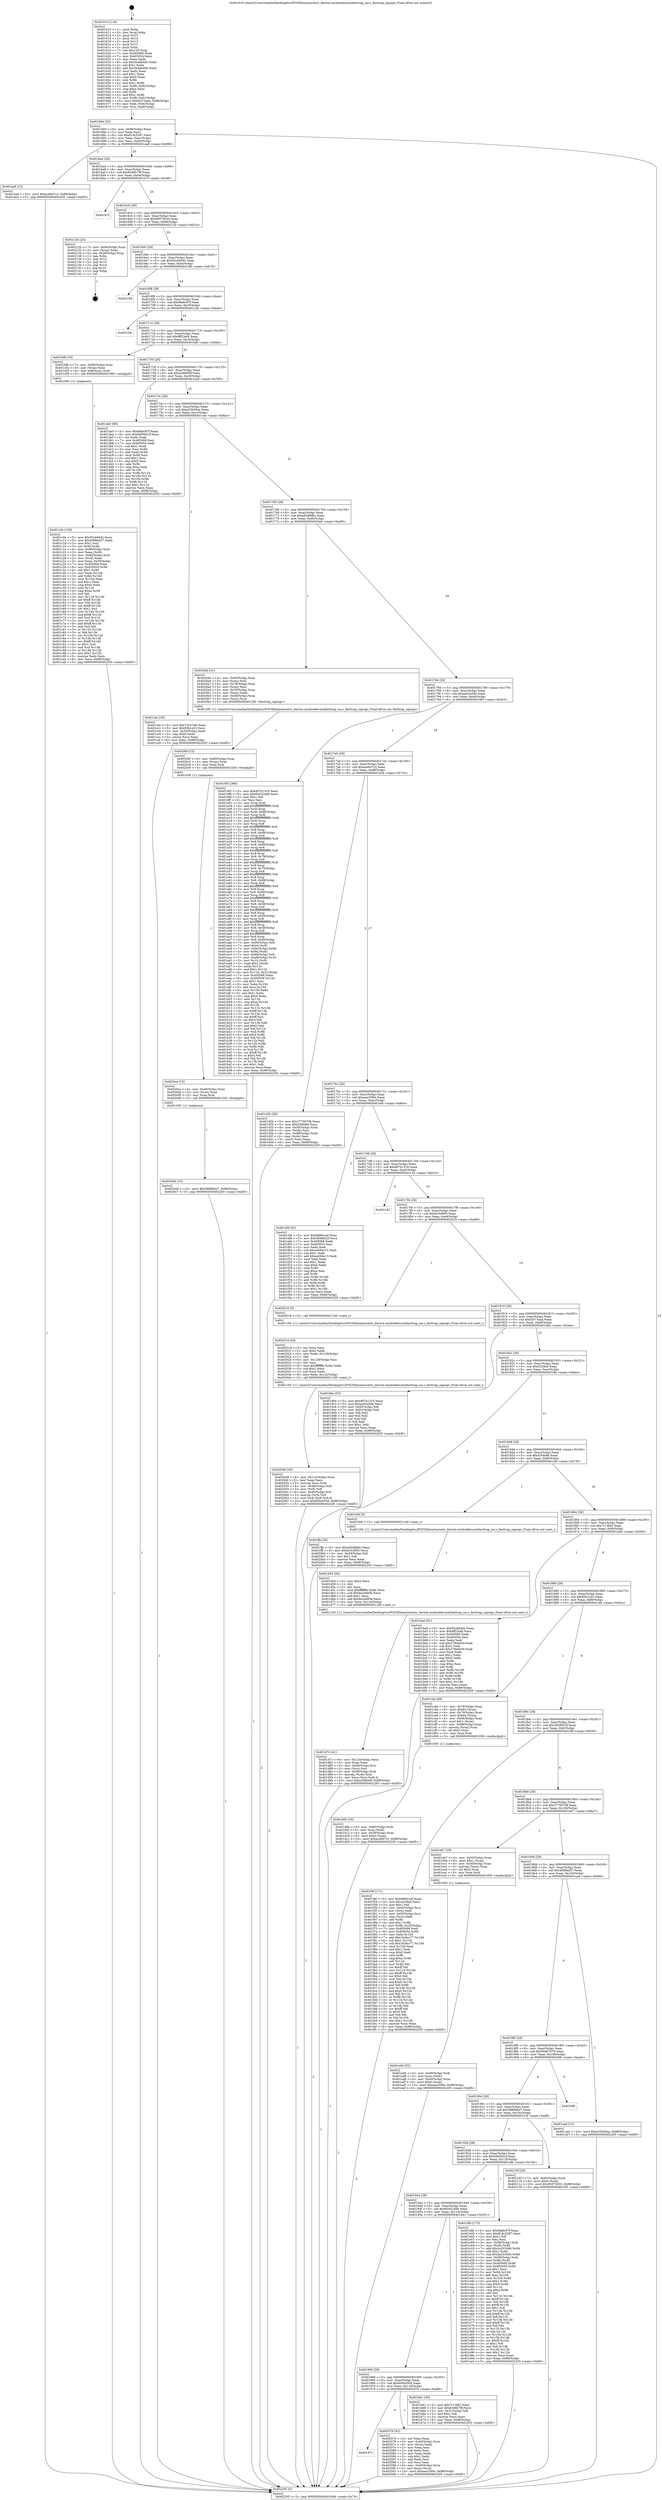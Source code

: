 digraph "0x401610" {
  label = "0x401610 (/mnt/c/Users/mathe/Desktop/tcc/POCII/binaries/extr_darwin-xnubsddevarmfasttrap_isa.c_fasttrap_sigsegv_Final-ollvm.out::main(0))"
  labelloc = "t"
  node[shape=record]

  Entry [label="",width=0.3,height=0.3,shape=circle,fillcolor=black,style=filled]
  "0x401684" [label="{
     0x401684 [32]\l
     | [instrs]\l
     &nbsp;&nbsp;0x401684 \<+6\>: mov -0x98(%rbp),%eax\l
     &nbsp;&nbsp;0x40168a \<+2\>: mov %eax,%ecx\l
     &nbsp;&nbsp;0x40168c \<+6\>: sub $0x819c5287,%ecx\l
     &nbsp;&nbsp;0x401692 \<+6\>: mov %eax,-0xac(%rbp)\l
     &nbsp;&nbsp;0x401698 \<+6\>: mov %ecx,-0xb0(%rbp)\l
     &nbsp;&nbsp;0x40169e \<+6\>: je 0000000000401ea8 \<main+0x898\>\l
  }"]
  "0x401ea8" [label="{
     0x401ea8 [15]\l
     | [instrs]\l
     &nbsp;&nbsp;0x401ea8 \<+10\>: movl $0xace8d7c2,-0x98(%rbp)\l
     &nbsp;&nbsp;0x401eb2 \<+5\>: jmp 0000000000402205 \<main+0xbf5\>\l
  }"]
  "0x4016a4" [label="{
     0x4016a4 [28]\l
     | [instrs]\l
     &nbsp;&nbsp;0x4016a4 \<+5\>: jmp 00000000004016a9 \<main+0x99\>\l
     &nbsp;&nbsp;0x4016a9 \<+6\>: mov -0xac(%rbp),%eax\l
     &nbsp;&nbsp;0x4016af \<+5\>: sub $0x83d6b79f,%eax\l
     &nbsp;&nbsp;0x4016b4 \<+6\>: mov %eax,-0xb4(%rbp)\l
     &nbsp;&nbsp;0x4016ba \<+6\>: je 0000000000401b7f \<main+0x56f\>\l
  }"]
  Exit [label="",width=0.3,height=0.3,shape=circle,fillcolor=black,style=filled,peripheries=2]
  "0x401b7f" [label="{
     0x401b7f\l
  }", style=dashed]
  "0x4016c0" [label="{
     0x4016c0 [28]\l
     | [instrs]\l
     &nbsp;&nbsp;0x4016c0 \<+5\>: jmp 00000000004016c5 \<main+0xb5\>\l
     &nbsp;&nbsp;0x4016c5 \<+6\>: mov -0xac(%rbp),%eax\l
     &nbsp;&nbsp;0x4016cb \<+5\>: sub $0x85973033,%eax\l
     &nbsp;&nbsp;0x4016d0 \<+6\>: mov %eax,-0xb8(%rbp)\l
     &nbsp;&nbsp;0x4016d6 \<+6\>: je 000000000040212b \<main+0xb1b\>\l
  }"]
  "0x4020dd" [label="{
     0x4020dd [15]\l
     | [instrs]\l
     &nbsp;&nbsp;0x4020dd \<+10\>: movl $0x58889ba7,-0x98(%rbp)\l
     &nbsp;&nbsp;0x4020e7 \<+5\>: jmp 0000000000402205 \<main+0xbf5\>\l
  }"]
  "0x40212b" [label="{
     0x40212b [24]\l
     | [instrs]\l
     &nbsp;&nbsp;0x40212b \<+7\>: mov -0x90(%rbp),%rax\l
     &nbsp;&nbsp;0x402132 \<+2\>: mov (%rax),%eax\l
     &nbsp;&nbsp;0x402134 \<+4\>: lea -0x28(%rbp),%rsp\l
     &nbsp;&nbsp;0x402138 \<+1\>: pop %rbx\l
     &nbsp;&nbsp;0x402139 \<+2\>: pop %r12\l
     &nbsp;&nbsp;0x40213b \<+2\>: pop %r13\l
     &nbsp;&nbsp;0x40213d \<+2\>: pop %r14\l
     &nbsp;&nbsp;0x40213f \<+2\>: pop %r15\l
     &nbsp;&nbsp;0x402141 \<+1\>: pop %rbp\l
     &nbsp;&nbsp;0x402142 \<+1\>: ret\l
  }"]
  "0x4016dc" [label="{
     0x4016dc [28]\l
     | [instrs]\l
     &nbsp;&nbsp;0x4016dc \<+5\>: jmp 00000000004016e1 \<main+0xd1\>\l
     &nbsp;&nbsp;0x4016e1 \<+6\>: mov -0xac(%rbp),%eax\l
     &nbsp;&nbsp;0x4016e7 \<+5\>: sub $0x93cb94d2,%eax\l
     &nbsp;&nbsp;0x4016ec \<+6\>: mov %eax,-0xbc(%rbp)\l
     &nbsp;&nbsp;0x4016f2 \<+6\>: je 0000000000402188 \<main+0xb78\>\l
  }"]
  "0x4020ce" [label="{
     0x4020ce [15]\l
     | [instrs]\l
     &nbsp;&nbsp;0x4020ce \<+4\>: mov -0x48(%rbp),%rax\l
     &nbsp;&nbsp;0x4020d2 \<+3\>: mov (%rax),%rax\l
     &nbsp;&nbsp;0x4020d5 \<+3\>: mov %rax,%rdi\l
     &nbsp;&nbsp;0x4020d8 \<+5\>: call 0000000000401030 \<free@plt\>\l
     | [calls]\l
     &nbsp;&nbsp;0x401030 \{1\} (unknown)\l
  }"]
  "0x402188" [label="{
     0x402188\l
  }", style=dashed]
  "0x4016f8" [label="{
     0x4016f8 [28]\l
     | [instrs]\l
     &nbsp;&nbsp;0x4016f8 \<+5\>: jmp 00000000004016fd \<main+0xed\>\l
     &nbsp;&nbsp;0x4016fd \<+6\>: mov -0xac(%rbp),%eax\l
     &nbsp;&nbsp;0x401703 \<+5\>: sub $0x9fa6c97f,%eax\l
     &nbsp;&nbsp;0x401708 \<+6\>: mov %eax,-0xc0(%rbp)\l
     &nbsp;&nbsp;0x40170e \<+6\>: je 00000000004021bb \<main+0xbab\>\l
  }"]
  "0x4020bf" [label="{
     0x4020bf [15]\l
     | [instrs]\l
     &nbsp;&nbsp;0x4020bf \<+4\>: mov -0x60(%rbp),%rax\l
     &nbsp;&nbsp;0x4020c3 \<+3\>: mov (%rax),%rax\l
     &nbsp;&nbsp;0x4020c6 \<+3\>: mov %rax,%rdi\l
     &nbsp;&nbsp;0x4020c9 \<+5\>: call 0000000000401030 \<free@plt\>\l
     | [calls]\l
     &nbsp;&nbsp;0x401030 \{1\} (unknown)\l
  }"]
  "0x4021bb" [label="{
     0x4021bb\l
  }", style=dashed]
  "0x401714" [label="{
     0x401714 [28]\l
     | [instrs]\l
     &nbsp;&nbsp;0x401714 \<+5\>: jmp 0000000000401719 \<main+0x109\>\l
     &nbsp;&nbsp;0x401719 \<+6\>: mov -0xac(%rbp),%eax\l
     &nbsp;&nbsp;0x40171f \<+5\>: sub $0x9ff23af4,%eax\l
     &nbsp;&nbsp;0x401724 \<+6\>: mov %eax,-0xc4(%rbp)\l
     &nbsp;&nbsp;0x40172a \<+6\>: je 0000000000401bfb \<main+0x5eb\>\l
  }"]
  "0x40197c" [label="{
     0x40197c\l
  }", style=dashed]
  "0x401bfb" [label="{
     0x401bfb [19]\l
     | [instrs]\l
     &nbsp;&nbsp;0x401bfb \<+7\>: mov -0x88(%rbp),%rax\l
     &nbsp;&nbsp;0x401c02 \<+3\>: mov (%rax),%rax\l
     &nbsp;&nbsp;0x401c05 \<+4\>: mov 0x8(%rax),%rdi\l
     &nbsp;&nbsp;0x401c09 \<+5\>: call 0000000000401060 \<atoi@plt\>\l
     | [calls]\l
     &nbsp;&nbsp;0x401060 \{1\} (unknown)\l
  }"]
  "0x401730" [label="{
     0x401730 [28]\l
     | [instrs]\l
     &nbsp;&nbsp;0x401730 \<+5\>: jmp 0000000000401735 \<main+0x125\>\l
     &nbsp;&nbsp;0x401735 \<+6\>: mov -0xac(%rbp),%eax\l
     &nbsp;&nbsp;0x40173b \<+5\>: sub $0xa34fd40f,%eax\l
     &nbsp;&nbsp;0x401740 \<+6\>: mov %eax,-0xc8(%rbp)\l
     &nbsp;&nbsp;0x401746 \<+6\>: je 0000000000401da5 \<main+0x795\>\l
  }"]
  "0x402076" [label="{
     0x402076 [42]\l
     | [instrs]\l
     &nbsp;&nbsp;0x402076 \<+2\>: xor %eax,%eax\l
     &nbsp;&nbsp;0x402078 \<+4\>: mov -0x40(%rbp),%rcx\l
     &nbsp;&nbsp;0x40207c \<+2\>: mov (%rcx),%edx\l
     &nbsp;&nbsp;0x40207e \<+2\>: mov %eax,%esi\l
     &nbsp;&nbsp;0x402080 \<+2\>: sub %edx,%esi\l
     &nbsp;&nbsp;0x402082 \<+2\>: mov %eax,%edx\l
     &nbsp;&nbsp;0x402084 \<+3\>: sub $0x1,%edx\l
     &nbsp;&nbsp;0x402087 \<+2\>: add %edx,%esi\l
     &nbsp;&nbsp;0x402089 \<+2\>: sub %esi,%eax\l
     &nbsp;&nbsp;0x40208b \<+4\>: mov -0x40(%rbp),%rcx\l
     &nbsp;&nbsp;0x40208f \<+2\>: mov %eax,(%rcx)\l
     &nbsp;&nbsp;0x402091 \<+10\>: movl $0xaea35f0e,-0x98(%rbp)\l
     &nbsp;&nbsp;0x40209b \<+5\>: jmp 0000000000402205 \<main+0xbf5\>\l
  }"]
  "0x401da5" [label="{
     0x401da5 [86]\l
     | [instrs]\l
     &nbsp;&nbsp;0x401da5 \<+5\>: mov $0x9fa6c97f,%eax\l
     &nbsp;&nbsp;0x401daa \<+5\>: mov $0x5d9562cf,%ecx\l
     &nbsp;&nbsp;0x401daf \<+2\>: xor %edx,%edx\l
     &nbsp;&nbsp;0x401db1 \<+7\>: mov 0x405068,%esi\l
     &nbsp;&nbsp;0x401db8 \<+7\>: mov 0x405054,%edi\l
     &nbsp;&nbsp;0x401dbf \<+3\>: sub $0x1,%edx\l
     &nbsp;&nbsp;0x401dc2 \<+3\>: mov %esi,%r8d\l
     &nbsp;&nbsp;0x401dc5 \<+3\>: add %edx,%r8d\l
     &nbsp;&nbsp;0x401dc8 \<+4\>: imul %r8d,%esi\l
     &nbsp;&nbsp;0x401dcc \<+3\>: and $0x1,%esi\l
     &nbsp;&nbsp;0x401dcf \<+3\>: cmp $0x0,%esi\l
     &nbsp;&nbsp;0x401dd2 \<+4\>: sete %r9b\l
     &nbsp;&nbsp;0x401dd6 \<+3\>: cmp $0xa,%edi\l
     &nbsp;&nbsp;0x401dd9 \<+4\>: setl %r10b\l
     &nbsp;&nbsp;0x401ddd \<+3\>: mov %r9b,%r11b\l
     &nbsp;&nbsp;0x401de0 \<+3\>: and %r10b,%r11b\l
     &nbsp;&nbsp;0x401de3 \<+3\>: xor %r10b,%r9b\l
     &nbsp;&nbsp;0x401de6 \<+3\>: or %r9b,%r11b\l
     &nbsp;&nbsp;0x401de9 \<+4\>: test $0x1,%r11b\l
     &nbsp;&nbsp;0x401ded \<+3\>: cmovne %ecx,%eax\l
     &nbsp;&nbsp;0x401df0 \<+6\>: mov %eax,-0x98(%rbp)\l
     &nbsp;&nbsp;0x401df6 \<+5\>: jmp 0000000000402205 \<main+0xbf5\>\l
  }"]
  "0x40174c" [label="{
     0x40174c [28]\l
     | [instrs]\l
     &nbsp;&nbsp;0x40174c \<+5\>: jmp 0000000000401751 \<main+0x141\>\l
     &nbsp;&nbsp;0x401751 \<+6\>: mov -0xac(%rbp),%eax\l
     &nbsp;&nbsp;0x401757 \<+5\>: sub $0xa53040aa,%eax\l
     &nbsp;&nbsp;0x40175c \<+6\>: mov %eax,-0xcc(%rbp)\l
     &nbsp;&nbsp;0x401762 \<+6\>: je 0000000000401cbc \<main+0x6ac\>\l
  }"]
  "0x402049" [label="{
     0x402049 [45]\l
     | [instrs]\l
     &nbsp;&nbsp;0x402049 \<+6\>: mov -0x12c(%rbp),%ecx\l
     &nbsp;&nbsp;0x40204f \<+3\>: imul %eax,%ecx\l
     &nbsp;&nbsp;0x402052 \<+3\>: movslq %ecx,%rdi\l
     &nbsp;&nbsp;0x402055 \<+4\>: mov -0x48(%rbp),%r8\l
     &nbsp;&nbsp;0x402059 \<+3\>: mov (%r8),%r8\l
     &nbsp;&nbsp;0x40205c \<+4\>: mov -0x40(%rbp),%r9\l
     &nbsp;&nbsp;0x402060 \<+3\>: movslq (%r9),%r9\l
     &nbsp;&nbsp;0x402063 \<+4\>: mov %rdi,(%r8,%r9,8)\l
     &nbsp;&nbsp;0x402067 \<+10\>: movl $0x609cb50d,-0x98(%rbp)\l
     &nbsp;&nbsp;0x402071 \<+5\>: jmp 0000000000402205 \<main+0xbf5\>\l
  }"]
  "0x401cbc" [label="{
     0x401cbc [30]\l
     | [instrs]\l
     &nbsp;&nbsp;0x401cbc \<+5\>: mov $0x73c47afc,%eax\l
     &nbsp;&nbsp;0x401cc1 \<+5\>: mov $0x95b1e23,%ecx\l
     &nbsp;&nbsp;0x401cc6 \<+3\>: mov -0x30(%rbp),%edx\l
     &nbsp;&nbsp;0x401cc9 \<+3\>: cmp $0x0,%edx\l
     &nbsp;&nbsp;0x401ccc \<+3\>: cmove %ecx,%eax\l
     &nbsp;&nbsp;0x401ccf \<+6\>: mov %eax,-0x98(%rbp)\l
     &nbsp;&nbsp;0x401cd5 \<+5\>: jmp 0000000000402205 \<main+0xbf5\>\l
  }"]
  "0x401768" [label="{
     0x401768 [28]\l
     | [instrs]\l
     &nbsp;&nbsp;0x401768 \<+5\>: jmp 000000000040176d \<main+0x15d\>\l
     &nbsp;&nbsp;0x40176d \<+6\>: mov -0xac(%rbp),%eax\l
     &nbsp;&nbsp;0x401773 \<+5\>: sub $0xa92d8dbc,%eax\l
     &nbsp;&nbsp;0x401778 \<+6\>: mov %eax,-0xd0(%rbp)\l
     &nbsp;&nbsp;0x40177e \<+6\>: je 00000000004020a0 \<main+0xa90\>\l
  }"]
  "0x40201d" [label="{
     0x40201d [44]\l
     | [instrs]\l
     &nbsp;&nbsp;0x40201d \<+2\>: xor %ecx,%ecx\l
     &nbsp;&nbsp;0x40201f \<+5\>: mov $0x2,%edx\l
     &nbsp;&nbsp;0x402024 \<+6\>: mov %edx,-0x128(%rbp)\l
     &nbsp;&nbsp;0x40202a \<+1\>: cltd\l
     &nbsp;&nbsp;0x40202b \<+6\>: mov -0x128(%rbp),%esi\l
     &nbsp;&nbsp;0x402031 \<+2\>: idiv %esi\l
     &nbsp;&nbsp;0x402033 \<+6\>: imul $0xfffffffe,%edx,%edx\l
     &nbsp;&nbsp;0x402039 \<+3\>: sub $0x1,%ecx\l
     &nbsp;&nbsp;0x40203c \<+2\>: sub %ecx,%edx\l
     &nbsp;&nbsp;0x40203e \<+6\>: mov %edx,-0x12c(%rbp)\l
     &nbsp;&nbsp;0x402044 \<+5\>: call 0000000000401160 \<next_i\>\l
     | [calls]\l
     &nbsp;&nbsp;0x401160 \{1\} (/mnt/c/Users/mathe/Desktop/tcc/POCII/binaries/extr_darwin-xnubsddevarmfasttrap_isa.c_fasttrap_sigsegv_Final-ollvm.out::next_i)\l
  }"]
  "0x4020a0" [label="{
     0x4020a0 [31]\l
     | [instrs]\l
     &nbsp;&nbsp;0x4020a0 \<+4\>: mov -0x60(%rbp),%rax\l
     &nbsp;&nbsp;0x4020a4 \<+3\>: mov (%rax),%rdi\l
     &nbsp;&nbsp;0x4020a7 \<+4\>: mov -0x78(%rbp),%rax\l
     &nbsp;&nbsp;0x4020ab \<+2\>: mov (%rax),%esi\l
     &nbsp;&nbsp;0x4020ad \<+4\>: mov -0x70(%rbp),%rax\l
     &nbsp;&nbsp;0x4020b1 \<+2\>: mov (%rax),%edx\l
     &nbsp;&nbsp;0x4020b3 \<+4\>: mov -0x48(%rbp),%rax\l
     &nbsp;&nbsp;0x4020b7 \<+3\>: mov (%rax),%rcx\l
     &nbsp;&nbsp;0x4020ba \<+5\>: call 00000000004015f0 \<fasttrap_sigsegv\>\l
     | [calls]\l
     &nbsp;&nbsp;0x4015f0 \{1\} (/mnt/c/Users/mathe/Desktop/tcc/POCII/binaries/extr_darwin-xnubsddevarmfasttrap_isa.c_fasttrap_sigsegv_Final-ollvm.out::fasttrap_sigsegv)\l
  }"]
  "0x401784" [label="{
     0x401784 [28]\l
     | [instrs]\l
     &nbsp;&nbsp;0x401784 \<+5\>: jmp 0000000000401789 \<main+0x179\>\l
     &nbsp;&nbsp;0x401789 \<+6\>: mov -0xac(%rbp),%eax\l
     &nbsp;&nbsp;0x40178f \<+5\>: sub $0xaa02a5de,%eax\l
     &nbsp;&nbsp;0x401794 \<+6\>: mov %eax,-0xd4(%rbp)\l
     &nbsp;&nbsp;0x40179a \<+6\>: je 00000000004019f3 \<main+0x3e3\>\l
  }"]
  "0x401ed4" [label="{
     0x401ed4 [32]\l
     | [instrs]\l
     &nbsp;&nbsp;0x401ed4 \<+4\>: mov -0x48(%rbp),%rdi\l
     &nbsp;&nbsp;0x401ed8 \<+3\>: mov %rax,(%rdi)\l
     &nbsp;&nbsp;0x401edb \<+4\>: mov -0x40(%rbp),%rax\l
     &nbsp;&nbsp;0x401edf \<+6\>: movl $0x0,(%rax)\l
     &nbsp;&nbsp;0x401ee5 \<+10\>: movl $0xaea35f0e,-0x98(%rbp)\l
     &nbsp;&nbsp;0x401eef \<+5\>: jmp 0000000000402205 \<main+0xbf5\>\l
  }"]
  "0x4019f3" [label="{
     0x4019f3 [366]\l
     | [instrs]\l
     &nbsp;&nbsp;0x4019f3 \<+5\>: mov $0xd97b1316,%eax\l
     &nbsp;&nbsp;0x4019f8 \<+5\>: mov $0x60432dd8,%ecx\l
     &nbsp;&nbsp;0x4019fd \<+2\>: mov $0x1,%dl\l
     &nbsp;&nbsp;0x4019ff \<+2\>: xor %esi,%esi\l
     &nbsp;&nbsp;0x401a01 \<+3\>: mov %rsp,%rdi\l
     &nbsp;&nbsp;0x401a04 \<+4\>: add $0xfffffffffffffff0,%rdi\l
     &nbsp;&nbsp;0x401a08 \<+3\>: mov %rdi,%rsp\l
     &nbsp;&nbsp;0x401a0b \<+7\>: mov %rdi,-0x90(%rbp)\l
     &nbsp;&nbsp;0x401a12 \<+3\>: mov %rsp,%rdi\l
     &nbsp;&nbsp;0x401a15 \<+4\>: add $0xfffffffffffffff0,%rdi\l
     &nbsp;&nbsp;0x401a19 \<+3\>: mov %rdi,%rsp\l
     &nbsp;&nbsp;0x401a1c \<+3\>: mov %rsp,%r8\l
     &nbsp;&nbsp;0x401a1f \<+4\>: add $0xfffffffffffffff0,%r8\l
     &nbsp;&nbsp;0x401a23 \<+3\>: mov %r8,%rsp\l
     &nbsp;&nbsp;0x401a26 \<+7\>: mov %r8,-0x88(%rbp)\l
     &nbsp;&nbsp;0x401a2d \<+3\>: mov %rsp,%r8\l
     &nbsp;&nbsp;0x401a30 \<+4\>: add $0xfffffffffffffff0,%r8\l
     &nbsp;&nbsp;0x401a34 \<+3\>: mov %r8,%rsp\l
     &nbsp;&nbsp;0x401a37 \<+4\>: mov %r8,-0x80(%rbp)\l
     &nbsp;&nbsp;0x401a3b \<+3\>: mov %rsp,%r8\l
     &nbsp;&nbsp;0x401a3e \<+4\>: add $0xfffffffffffffff0,%r8\l
     &nbsp;&nbsp;0x401a42 \<+3\>: mov %r8,%rsp\l
     &nbsp;&nbsp;0x401a45 \<+4\>: mov %r8,-0x78(%rbp)\l
     &nbsp;&nbsp;0x401a49 \<+3\>: mov %rsp,%r8\l
     &nbsp;&nbsp;0x401a4c \<+4\>: add $0xfffffffffffffff0,%r8\l
     &nbsp;&nbsp;0x401a50 \<+3\>: mov %r8,%rsp\l
     &nbsp;&nbsp;0x401a53 \<+4\>: mov %r8,-0x70(%rbp)\l
     &nbsp;&nbsp;0x401a57 \<+3\>: mov %rsp,%r8\l
     &nbsp;&nbsp;0x401a5a \<+4\>: add $0xfffffffffffffff0,%r8\l
     &nbsp;&nbsp;0x401a5e \<+3\>: mov %r8,%rsp\l
     &nbsp;&nbsp;0x401a61 \<+4\>: mov %r8,-0x68(%rbp)\l
     &nbsp;&nbsp;0x401a65 \<+3\>: mov %rsp,%r8\l
     &nbsp;&nbsp;0x401a68 \<+4\>: add $0xfffffffffffffff0,%r8\l
     &nbsp;&nbsp;0x401a6c \<+3\>: mov %r8,%rsp\l
     &nbsp;&nbsp;0x401a6f \<+4\>: mov %r8,-0x60(%rbp)\l
     &nbsp;&nbsp;0x401a73 \<+3\>: mov %rsp,%r8\l
     &nbsp;&nbsp;0x401a76 \<+4\>: add $0xfffffffffffffff0,%r8\l
     &nbsp;&nbsp;0x401a7a \<+3\>: mov %r8,%rsp\l
     &nbsp;&nbsp;0x401a7d \<+4\>: mov %r8,-0x58(%rbp)\l
     &nbsp;&nbsp;0x401a81 \<+3\>: mov %rsp,%r8\l
     &nbsp;&nbsp;0x401a84 \<+4\>: add $0xfffffffffffffff0,%r8\l
     &nbsp;&nbsp;0x401a88 \<+3\>: mov %r8,%rsp\l
     &nbsp;&nbsp;0x401a8b \<+4\>: mov %r8,-0x50(%rbp)\l
     &nbsp;&nbsp;0x401a8f \<+3\>: mov %rsp,%r8\l
     &nbsp;&nbsp;0x401a92 \<+4\>: add $0xfffffffffffffff0,%r8\l
     &nbsp;&nbsp;0x401a96 \<+3\>: mov %r8,%rsp\l
     &nbsp;&nbsp;0x401a99 \<+4\>: mov %r8,-0x48(%rbp)\l
     &nbsp;&nbsp;0x401a9d \<+3\>: mov %rsp,%r8\l
     &nbsp;&nbsp;0x401aa0 \<+4\>: add $0xfffffffffffffff0,%r8\l
     &nbsp;&nbsp;0x401aa4 \<+3\>: mov %r8,%rsp\l
     &nbsp;&nbsp;0x401aa7 \<+4\>: mov %r8,-0x40(%rbp)\l
     &nbsp;&nbsp;0x401aab \<+7\>: mov -0x90(%rbp),%r8\l
     &nbsp;&nbsp;0x401ab2 \<+7\>: movl $0x0,(%r8)\l
     &nbsp;&nbsp;0x401ab9 \<+7\>: mov -0x9c(%rbp),%r9d\l
     &nbsp;&nbsp;0x401ac0 \<+3\>: mov %r9d,(%rdi)\l
     &nbsp;&nbsp;0x401ac3 \<+7\>: mov -0x88(%rbp),%r8\l
     &nbsp;&nbsp;0x401aca \<+7\>: mov -0xa8(%rbp),%r10\l
     &nbsp;&nbsp;0x401ad1 \<+3\>: mov %r10,(%r8)\l
     &nbsp;&nbsp;0x401ad4 \<+3\>: cmpl $0x2,(%rdi)\l
     &nbsp;&nbsp;0x401ad7 \<+4\>: setne %r11b\l
     &nbsp;&nbsp;0x401adb \<+4\>: and $0x1,%r11b\l
     &nbsp;&nbsp;0x401adf \<+4\>: mov %r11b,-0x31(%rbp)\l
     &nbsp;&nbsp;0x401ae3 \<+7\>: mov 0x405068,%ebx\l
     &nbsp;&nbsp;0x401aea \<+8\>: mov 0x405054,%r14d\l
     &nbsp;&nbsp;0x401af2 \<+3\>: sub $0x1,%esi\l
     &nbsp;&nbsp;0x401af5 \<+3\>: mov %ebx,%r15d\l
     &nbsp;&nbsp;0x401af8 \<+3\>: add %esi,%r15d\l
     &nbsp;&nbsp;0x401afb \<+4\>: imul %r15d,%ebx\l
     &nbsp;&nbsp;0x401aff \<+3\>: and $0x1,%ebx\l
     &nbsp;&nbsp;0x401b02 \<+3\>: cmp $0x0,%ebx\l
     &nbsp;&nbsp;0x401b05 \<+4\>: sete %r11b\l
     &nbsp;&nbsp;0x401b09 \<+4\>: cmp $0xa,%r14d\l
     &nbsp;&nbsp;0x401b0d \<+4\>: setl %r12b\l
     &nbsp;&nbsp;0x401b11 \<+3\>: mov %r11b,%r13b\l
     &nbsp;&nbsp;0x401b14 \<+4\>: xor $0xff,%r13b\l
     &nbsp;&nbsp;0x401b18 \<+3\>: mov %r12b,%sil\l
     &nbsp;&nbsp;0x401b1b \<+4\>: xor $0xff,%sil\l
     &nbsp;&nbsp;0x401b1f \<+3\>: xor $0x0,%dl\l
     &nbsp;&nbsp;0x401b22 \<+3\>: mov %r13b,%dil\l
     &nbsp;&nbsp;0x401b25 \<+4\>: and $0x0,%dil\l
     &nbsp;&nbsp;0x401b29 \<+3\>: and %dl,%r11b\l
     &nbsp;&nbsp;0x401b2c \<+3\>: mov %sil,%r8b\l
     &nbsp;&nbsp;0x401b2f \<+4\>: and $0x0,%r8b\l
     &nbsp;&nbsp;0x401b33 \<+3\>: and %dl,%r12b\l
     &nbsp;&nbsp;0x401b36 \<+3\>: or %r11b,%dil\l
     &nbsp;&nbsp;0x401b39 \<+3\>: or %r12b,%r8b\l
     &nbsp;&nbsp;0x401b3c \<+3\>: xor %r8b,%dil\l
     &nbsp;&nbsp;0x401b3f \<+3\>: or %sil,%r13b\l
     &nbsp;&nbsp;0x401b42 \<+4\>: xor $0xff,%r13b\l
     &nbsp;&nbsp;0x401b46 \<+3\>: or $0x0,%dl\l
     &nbsp;&nbsp;0x401b49 \<+3\>: and %dl,%r13b\l
     &nbsp;&nbsp;0x401b4c \<+3\>: or %r13b,%dil\l
     &nbsp;&nbsp;0x401b4f \<+4\>: test $0x1,%dil\l
     &nbsp;&nbsp;0x401b53 \<+3\>: cmovne %ecx,%eax\l
     &nbsp;&nbsp;0x401b56 \<+6\>: mov %eax,-0x98(%rbp)\l
     &nbsp;&nbsp;0x401b5c \<+5\>: jmp 0000000000402205 \<main+0xbf5\>\l
  }"]
  "0x4017a0" [label="{
     0x4017a0 [28]\l
     | [instrs]\l
     &nbsp;&nbsp;0x4017a0 \<+5\>: jmp 00000000004017a5 \<main+0x195\>\l
     &nbsp;&nbsp;0x4017a5 \<+6\>: mov -0xac(%rbp),%eax\l
     &nbsp;&nbsp;0x4017ab \<+5\>: sub $0xace8d7c2,%eax\l
     &nbsp;&nbsp;0x4017b0 \<+6\>: mov %eax,-0xd8(%rbp)\l
     &nbsp;&nbsp;0x4017b6 \<+6\>: je 0000000000401d2b \<main+0x71b\>\l
  }"]
  "0x401d7c" [label="{
     0x401d7c [41]\l
     | [instrs]\l
     &nbsp;&nbsp;0x401d7c \<+6\>: mov -0x124(%rbp),%ecx\l
     &nbsp;&nbsp;0x401d82 \<+3\>: imul %eax,%ecx\l
     &nbsp;&nbsp;0x401d85 \<+4\>: mov -0x60(%rbp),%rsi\l
     &nbsp;&nbsp;0x401d89 \<+3\>: mov (%rsi),%rsi\l
     &nbsp;&nbsp;0x401d8c \<+4\>: mov -0x58(%rbp),%rdi\l
     &nbsp;&nbsp;0x401d90 \<+3\>: movslq (%rdi),%rdi\l
     &nbsp;&nbsp;0x401d93 \<+3\>: mov %ecx,(%rsi,%rdi,4)\l
     &nbsp;&nbsp;0x401d96 \<+10\>: movl $0xa34fd40f,-0x98(%rbp)\l
     &nbsp;&nbsp;0x401da0 \<+5\>: jmp 0000000000402205 \<main+0xbf5\>\l
  }"]
  "0x401d2b" [label="{
     0x401d2b [36]\l
     | [instrs]\l
     &nbsp;&nbsp;0x401d2b \<+5\>: mov $0x37756798,%eax\l
     &nbsp;&nbsp;0x401d30 \<+5\>: mov $0x43f4b86,%ecx\l
     &nbsp;&nbsp;0x401d35 \<+4\>: mov -0x58(%rbp),%rdx\l
     &nbsp;&nbsp;0x401d39 \<+2\>: mov (%rdx),%esi\l
     &nbsp;&nbsp;0x401d3b \<+4\>: mov -0x68(%rbp),%rdx\l
     &nbsp;&nbsp;0x401d3f \<+2\>: cmp (%rdx),%esi\l
     &nbsp;&nbsp;0x401d41 \<+3\>: cmovl %ecx,%eax\l
     &nbsp;&nbsp;0x401d44 \<+6\>: mov %eax,-0x98(%rbp)\l
     &nbsp;&nbsp;0x401d4a \<+5\>: jmp 0000000000402205 \<main+0xbf5\>\l
  }"]
  "0x4017bc" [label="{
     0x4017bc [28]\l
     | [instrs]\l
     &nbsp;&nbsp;0x4017bc \<+5\>: jmp 00000000004017c1 \<main+0x1b1\>\l
     &nbsp;&nbsp;0x4017c1 \<+6\>: mov -0xac(%rbp),%eax\l
     &nbsp;&nbsp;0x4017c7 \<+5\>: sub $0xaea35f0e,%eax\l
     &nbsp;&nbsp;0x4017cc \<+6\>: mov %eax,-0xdc(%rbp)\l
     &nbsp;&nbsp;0x4017d2 \<+6\>: je 0000000000401ef4 \<main+0x8e4\>\l
  }"]
  "0x401d54" [label="{
     0x401d54 [40]\l
     | [instrs]\l
     &nbsp;&nbsp;0x401d54 \<+5\>: mov $0x2,%ecx\l
     &nbsp;&nbsp;0x401d59 \<+1\>: cltd\l
     &nbsp;&nbsp;0x401d5a \<+2\>: idiv %ecx\l
     &nbsp;&nbsp;0x401d5c \<+6\>: imul $0xfffffffe,%edx,%ecx\l
     &nbsp;&nbsp;0x401d62 \<+6\>: sub $0x9e2e685b,%ecx\l
     &nbsp;&nbsp;0x401d68 \<+3\>: add $0x1,%ecx\l
     &nbsp;&nbsp;0x401d6b \<+6\>: add $0x9e2e685b,%ecx\l
     &nbsp;&nbsp;0x401d71 \<+6\>: mov %ecx,-0x124(%rbp)\l
     &nbsp;&nbsp;0x401d77 \<+5\>: call 0000000000401160 \<next_i\>\l
     | [calls]\l
     &nbsp;&nbsp;0x401160 \{1\} (/mnt/c/Users/mathe/Desktop/tcc/POCII/binaries/extr_darwin-xnubsddevarmfasttrap_isa.c_fasttrap_sigsegv_Final-ollvm.out::next_i)\l
  }"]
  "0x401ef4" [label="{
     0x401ef4 [91]\l
     | [instrs]\l
     &nbsp;&nbsp;0x401ef4 \<+5\>: mov $0x6880ccef,%eax\l
     &nbsp;&nbsp;0x401ef9 \<+5\>: mov $0x3658922f,%ecx\l
     &nbsp;&nbsp;0x401efe \<+7\>: mov 0x405068,%edx\l
     &nbsp;&nbsp;0x401f05 \<+7\>: mov 0x405054,%esi\l
     &nbsp;&nbsp;0x401f0c \<+2\>: mov %edx,%edi\l
     &nbsp;&nbsp;0x401f0e \<+6\>: sub $0xee064c15,%edi\l
     &nbsp;&nbsp;0x401f14 \<+3\>: sub $0x1,%edi\l
     &nbsp;&nbsp;0x401f17 \<+6\>: add $0xee064c15,%edi\l
     &nbsp;&nbsp;0x401f1d \<+3\>: imul %edi,%edx\l
     &nbsp;&nbsp;0x401f20 \<+3\>: and $0x1,%edx\l
     &nbsp;&nbsp;0x401f23 \<+3\>: cmp $0x0,%edx\l
     &nbsp;&nbsp;0x401f26 \<+4\>: sete %r8b\l
     &nbsp;&nbsp;0x401f2a \<+3\>: cmp $0xa,%esi\l
     &nbsp;&nbsp;0x401f2d \<+4\>: setl %r9b\l
     &nbsp;&nbsp;0x401f31 \<+3\>: mov %r8b,%r10b\l
     &nbsp;&nbsp;0x401f34 \<+3\>: and %r9b,%r10b\l
     &nbsp;&nbsp;0x401f37 \<+3\>: xor %r9b,%r8b\l
     &nbsp;&nbsp;0x401f3a \<+3\>: or %r8b,%r10b\l
     &nbsp;&nbsp;0x401f3d \<+4\>: test $0x1,%r10b\l
     &nbsp;&nbsp;0x401f41 \<+3\>: cmovne %ecx,%eax\l
     &nbsp;&nbsp;0x401f44 \<+6\>: mov %eax,-0x98(%rbp)\l
     &nbsp;&nbsp;0x401f4a \<+5\>: jmp 0000000000402205 \<main+0xbf5\>\l
  }"]
  "0x4017d8" [label="{
     0x4017d8 [28]\l
     | [instrs]\l
     &nbsp;&nbsp;0x4017d8 \<+5\>: jmp 00000000004017dd \<main+0x1cd\>\l
     &nbsp;&nbsp;0x4017dd \<+6\>: mov -0xac(%rbp),%eax\l
     &nbsp;&nbsp;0x4017e3 \<+5\>: sub $0xd97b1316,%eax\l
     &nbsp;&nbsp;0x4017e8 \<+6\>: mov %eax,-0xe0(%rbp)\l
     &nbsp;&nbsp;0x4017ee \<+6\>: je 0000000000402143 \<main+0xb33\>\l
  }"]
  "0x401d0b" [label="{
     0x401d0b [32]\l
     | [instrs]\l
     &nbsp;&nbsp;0x401d0b \<+4\>: mov -0x60(%rbp),%rdi\l
     &nbsp;&nbsp;0x401d0f \<+3\>: mov %rax,(%rdi)\l
     &nbsp;&nbsp;0x401d12 \<+4\>: mov -0x58(%rbp),%rax\l
     &nbsp;&nbsp;0x401d16 \<+6\>: movl $0x0,(%rax)\l
     &nbsp;&nbsp;0x401d1c \<+10\>: movl $0xace8d7c2,-0x98(%rbp)\l
     &nbsp;&nbsp;0x401d26 \<+5\>: jmp 0000000000402205 \<main+0xbf5\>\l
  }"]
  "0x402143" [label="{
     0x402143\l
  }", style=dashed]
  "0x4017f4" [label="{
     0x4017f4 [28]\l
     | [instrs]\l
     &nbsp;&nbsp;0x4017f4 \<+5\>: jmp 00000000004017f9 \<main+0x1e9\>\l
     &nbsp;&nbsp;0x4017f9 \<+6\>: mov -0xac(%rbp),%eax\l
     &nbsp;&nbsp;0x4017ff \<+5\>: sub $0xdc5c80f3,%eax\l
     &nbsp;&nbsp;0x401804 \<+6\>: mov %eax,-0xe4(%rbp)\l
     &nbsp;&nbsp;0x40180a \<+6\>: je 0000000000402018 \<main+0xa08\>\l
  }"]
  "0x401c0e" [label="{
     0x401c0e [159]\l
     | [instrs]\l
     &nbsp;&nbsp;0x401c0e \<+5\>: mov $0x93cb94d2,%ecx\l
     &nbsp;&nbsp;0x401c13 \<+5\>: mov $0x4096ed37,%edx\l
     &nbsp;&nbsp;0x401c18 \<+3\>: mov $0x1,%sil\l
     &nbsp;&nbsp;0x401c1b \<+3\>: xor %r8d,%r8d\l
     &nbsp;&nbsp;0x401c1e \<+4\>: mov -0x80(%rbp),%rdi\l
     &nbsp;&nbsp;0x401c22 \<+2\>: mov %eax,(%rdi)\l
     &nbsp;&nbsp;0x401c24 \<+4\>: mov -0x80(%rbp),%rdi\l
     &nbsp;&nbsp;0x401c28 \<+2\>: mov (%rdi),%eax\l
     &nbsp;&nbsp;0x401c2a \<+3\>: mov %eax,-0x30(%rbp)\l
     &nbsp;&nbsp;0x401c2d \<+7\>: mov 0x405068,%eax\l
     &nbsp;&nbsp;0x401c34 \<+8\>: mov 0x405054,%r9d\l
     &nbsp;&nbsp;0x401c3c \<+4\>: sub $0x1,%r8d\l
     &nbsp;&nbsp;0x401c40 \<+3\>: mov %eax,%r10d\l
     &nbsp;&nbsp;0x401c43 \<+3\>: add %r8d,%r10d\l
     &nbsp;&nbsp;0x401c46 \<+4\>: imul %r10d,%eax\l
     &nbsp;&nbsp;0x401c4a \<+3\>: and $0x1,%eax\l
     &nbsp;&nbsp;0x401c4d \<+3\>: cmp $0x0,%eax\l
     &nbsp;&nbsp;0x401c50 \<+4\>: sete %r11b\l
     &nbsp;&nbsp;0x401c54 \<+4\>: cmp $0xa,%r9d\l
     &nbsp;&nbsp;0x401c58 \<+3\>: setl %bl\l
     &nbsp;&nbsp;0x401c5b \<+3\>: mov %r11b,%r14b\l
     &nbsp;&nbsp;0x401c5e \<+4\>: xor $0xff,%r14b\l
     &nbsp;&nbsp;0x401c62 \<+3\>: mov %bl,%r15b\l
     &nbsp;&nbsp;0x401c65 \<+4\>: xor $0xff,%r15b\l
     &nbsp;&nbsp;0x401c69 \<+4\>: xor $0x1,%sil\l
     &nbsp;&nbsp;0x401c6d \<+3\>: mov %r14b,%r12b\l
     &nbsp;&nbsp;0x401c70 \<+4\>: and $0xff,%r12b\l
     &nbsp;&nbsp;0x401c74 \<+3\>: and %sil,%r11b\l
     &nbsp;&nbsp;0x401c77 \<+3\>: mov %r15b,%r13b\l
     &nbsp;&nbsp;0x401c7a \<+4\>: and $0xff,%r13b\l
     &nbsp;&nbsp;0x401c7e \<+3\>: and %sil,%bl\l
     &nbsp;&nbsp;0x401c81 \<+3\>: or %r11b,%r12b\l
     &nbsp;&nbsp;0x401c84 \<+3\>: or %bl,%r13b\l
     &nbsp;&nbsp;0x401c87 \<+3\>: xor %r13b,%r12b\l
     &nbsp;&nbsp;0x401c8a \<+3\>: or %r15b,%r14b\l
     &nbsp;&nbsp;0x401c8d \<+4\>: xor $0xff,%r14b\l
     &nbsp;&nbsp;0x401c91 \<+4\>: or $0x1,%sil\l
     &nbsp;&nbsp;0x401c95 \<+3\>: and %sil,%r14b\l
     &nbsp;&nbsp;0x401c98 \<+3\>: or %r14b,%r12b\l
     &nbsp;&nbsp;0x401c9b \<+4\>: test $0x1,%r12b\l
     &nbsp;&nbsp;0x401c9f \<+3\>: cmovne %edx,%ecx\l
     &nbsp;&nbsp;0x401ca2 \<+6\>: mov %ecx,-0x98(%rbp)\l
     &nbsp;&nbsp;0x401ca8 \<+5\>: jmp 0000000000402205 \<main+0xbf5\>\l
  }"]
  "0x402018" [label="{
     0x402018 [5]\l
     | [instrs]\l
     &nbsp;&nbsp;0x402018 \<+5\>: call 0000000000401160 \<next_i\>\l
     | [calls]\l
     &nbsp;&nbsp;0x401160 \{1\} (/mnt/c/Users/mathe/Desktop/tcc/POCII/binaries/extr_darwin-xnubsddevarmfasttrap_isa.c_fasttrap_sigsegv_Final-ollvm.out::next_i)\l
  }"]
  "0x401810" [label="{
     0x401810 [28]\l
     | [instrs]\l
     &nbsp;&nbsp;0x401810 \<+5\>: jmp 0000000000401815 \<main+0x205\>\l
     &nbsp;&nbsp;0x401815 \<+6\>: mov -0xac(%rbp),%eax\l
     &nbsp;&nbsp;0x40181b \<+5\>: sub $0xf2e73aa4,%eax\l
     &nbsp;&nbsp;0x401820 \<+6\>: mov %eax,-0xe8(%rbp)\l
     &nbsp;&nbsp;0x401826 \<+6\>: je 00000000004019be \<main+0x3ae\>\l
  }"]
  "0x401960" [label="{
     0x401960 [28]\l
     | [instrs]\l
     &nbsp;&nbsp;0x401960 \<+5\>: jmp 0000000000401965 \<main+0x355\>\l
     &nbsp;&nbsp;0x401965 \<+6\>: mov -0xac(%rbp),%eax\l
     &nbsp;&nbsp;0x40196b \<+5\>: sub $0x609cb50d,%eax\l
     &nbsp;&nbsp;0x401970 \<+6\>: mov %eax,-0x118(%rbp)\l
     &nbsp;&nbsp;0x401976 \<+6\>: je 0000000000402076 \<main+0xa66\>\l
  }"]
  "0x4019be" [label="{
     0x4019be [53]\l
     | [instrs]\l
     &nbsp;&nbsp;0x4019be \<+5\>: mov $0xd97b1316,%eax\l
     &nbsp;&nbsp;0x4019c3 \<+5\>: mov $0xaa02a5de,%ecx\l
     &nbsp;&nbsp;0x4019c8 \<+6\>: mov -0x92(%rbp),%dl\l
     &nbsp;&nbsp;0x4019ce \<+7\>: mov -0x91(%rbp),%sil\l
     &nbsp;&nbsp;0x4019d5 \<+3\>: mov %dl,%dil\l
     &nbsp;&nbsp;0x4019d8 \<+3\>: and %sil,%dil\l
     &nbsp;&nbsp;0x4019db \<+3\>: xor %sil,%dl\l
     &nbsp;&nbsp;0x4019de \<+3\>: or %dl,%dil\l
     &nbsp;&nbsp;0x4019e1 \<+4\>: test $0x1,%dil\l
     &nbsp;&nbsp;0x4019e5 \<+3\>: cmovne %ecx,%eax\l
     &nbsp;&nbsp;0x4019e8 \<+6\>: mov %eax,-0x98(%rbp)\l
     &nbsp;&nbsp;0x4019ee \<+5\>: jmp 0000000000402205 \<main+0xbf5\>\l
  }"]
  "0x40182c" [label="{
     0x40182c [28]\l
     | [instrs]\l
     &nbsp;&nbsp;0x40182c \<+5\>: jmp 0000000000401831 \<main+0x221\>\l
     &nbsp;&nbsp;0x401831 \<+6\>: mov -0xac(%rbp),%eax\l
     &nbsp;&nbsp;0x401837 \<+5\>: sub $0x4229a5,%eax\l
     &nbsp;&nbsp;0x40183c \<+6\>: mov %eax,-0xec(%rbp)\l
     &nbsp;&nbsp;0x401842 \<+6\>: je 0000000000401ffa \<main+0x9ea\>\l
  }"]
  "0x402205" [label="{
     0x402205 [5]\l
     | [instrs]\l
     &nbsp;&nbsp;0x402205 \<+5\>: jmp 0000000000401684 \<main+0x74\>\l
  }"]
  "0x401610" [label="{
     0x401610 [116]\l
     | [instrs]\l
     &nbsp;&nbsp;0x401610 \<+1\>: push %rbp\l
     &nbsp;&nbsp;0x401611 \<+3\>: mov %rsp,%rbp\l
     &nbsp;&nbsp;0x401614 \<+2\>: push %r15\l
     &nbsp;&nbsp;0x401616 \<+2\>: push %r14\l
     &nbsp;&nbsp;0x401618 \<+2\>: push %r13\l
     &nbsp;&nbsp;0x40161a \<+2\>: push %r12\l
     &nbsp;&nbsp;0x40161c \<+1\>: push %rbx\l
     &nbsp;&nbsp;0x40161d \<+7\>: sub $0x128,%rsp\l
     &nbsp;&nbsp;0x401624 \<+7\>: mov 0x405068,%eax\l
     &nbsp;&nbsp;0x40162b \<+7\>: mov 0x405054,%ecx\l
     &nbsp;&nbsp;0x401632 \<+2\>: mov %eax,%edx\l
     &nbsp;&nbsp;0x401634 \<+6\>: sub $0x3e4db460,%edx\l
     &nbsp;&nbsp;0x40163a \<+3\>: sub $0x1,%edx\l
     &nbsp;&nbsp;0x40163d \<+6\>: add $0x3e4db460,%edx\l
     &nbsp;&nbsp;0x401643 \<+3\>: imul %edx,%eax\l
     &nbsp;&nbsp;0x401646 \<+3\>: and $0x1,%eax\l
     &nbsp;&nbsp;0x401649 \<+3\>: cmp $0x0,%eax\l
     &nbsp;&nbsp;0x40164c \<+4\>: sete %r8b\l
     &nbsp;&nbsp;0x401650 \<+4\>: and $0x1,%r8b\l
     &nbsp;&nbsp;0x401654 \<+7\>: mov %r8b,-0x92(%rbp)\l
     &nbsp;&nbsp;0x40165b \<+3\>: cmp $0xa,%ecx\l
     &nbsp;&nbsp;0x40165e \<+4\>: setl %r8b\l
     &nbsp;&nbsp;0x401662 \<+4\>: and $0x1,%r8b\l
     &nbsp;&nbsp;0x401666 \<+7\>: mov %r8b,-0x91(%rbp)\l
     &nbsp;&nbsp;0x40166d \<+10\>: movl $0xf2e73aa4,-0x98(%rbp)\l
     &nbsp;&nbsp;0x401677 \<+6\>: mov %edi,-0x9c(%rbp)\l
     &nbsp;&nbsp;0x40167d \<+7\>: mov %rsi,-0xa8(%rbp)\l
  }"]
  "0x401b61" [label="{
     0x401b61 [30]\l
     | [instrs]\l
     &nbsp;&nbsp;0x401b61 \<+5\>: mov $0x7c13fd2,%eax\l
     &nbsp;&nbsp;0x401b66 \<+5\>: mov $0x83d6b79f,%ecx\l
     &nbsp;&nbsp;0x401b6b \<+3\>: mov -0x31(%rbp),%dl\l
     &nbsp;&nbsp;0x401b6e \<+3\>: test $0x1,%dl\l
     &nbsp;&nbsp;0x401b71 \<+3\>: cmovne %ecx,%eax\l
     &nbsp;&nbsp;0x401b74 \<+6\>: mov %eax,-0x98(%rbp)\l
     &nbsp;&nbsp;0x401b7a \<+5\>: jmp 0000000000402205 \<main+0xbf5\>\l
  }"]
  "0x401944" [label="{
     0x401944 [28]\l
     | [instrs]\l
     &nbsp;&nbsp;0x401944 \<+5\>: jmp 0000000000401949 \<main+0x339\>\l
     &nbsp;&nbsp;0x401949 \<+6\>: mov -0xac(%rbp),%eax\l
     &nbsp;&nbsp;0x40194f \<+5\>: sub $0x60432dd8,%eax\l
     &nbsp;&nbsp;0x401954 \<+6\>: mov %eax,-0x114(%rbp)\l
     &nbsp;&nbsp;0x40195a \<+6\>: je 0000000000401b61 \<main+0x551\>\l
  }"]
  "0x401ffa" [label="{
     0x401ffa [30]\l
     | [instrs]\l
     &nbsp;&nbsp;0x401ffa \<+5\>: mov $0xa92d8dbc,%eax\l
     &nbsp;&nbsp;0x401fff \<+5\>: mov $0xdc5c80f3,%ecx\l
     &nbsp;&nbsp;0x402004 \<+3\>: mov -0x29(%rbp),%dl\l
     &nbsp;&nbsp;0x402007 \<+3\>: test $0x1,%dl\l
     &nbsp;&nbsp;0x40200a \<+3\>: cmovne %ecx,%eax\l
     &nbsp;&nbsp;0x40200d \<+6\>: mov %eax,-0x98(%rbp)\l
     &nbsp;&nbsp;0x402013 \<+5\>: jmp 0000000000402205 \<main+0xbf5\>\l
  }"]
  "0x401848" [label="{
     0x401848 [28]\l
     | [instrs]\l
     &nbsp;&nbsp;0x401848 \<+5\>: jmp 000000000040184d \<main+0x23d\>\l
     &nbsp;&nbsp;0x40184d \<+6\>: mov -0xac(%rbp),%eax\l
     &nbsp;&nbsp;0x401853 \<+5\>: sub $0x43f4b86,%eax\l
     &nbsp;&nbsp;0x401858 \<+6\>: mov %eax,-0xf0(%rbp)\l
     &nbsp;&nbsp;0x40185e \<+6\>: je 0000000000401d4f \<main+0x73f\>\l
  }"]
  "0x401dfb" [label="{
     0x401dfb [173]\l
     | [instrs]\l
     &nbsp;&nbsp;0x401dfb \<+5\>: mov $0x9fa6c97f,%eax\l
     &nbsp;&nbsp;0x401e00 \<+5\>: mov $0x819c5287,%ecx\l
     &nbsp;&nbsp;0x401e05 \<+2\>: mov $0x1,%dl\l
     &nbsp;&nbsp;0x401e07 \<+2\>: xor %esi,%esi\l
     &nbsp;&nbsp;0x401e09 \<+4\>: mov -0x58(%rbp),%rdi\l
     &nbsp;&nbsp;0x401e0d \<+3\>: mov (%rdi),%r8d\l
     &nbsp;&nbsp;0x401e10 \<+7\>: add $0x2a2030d0,%r8d\l
     &nbsp;&nbsp;0x401e17 \<+4\>: add $0x1,%r8d\l
     &nbsp;&nbsp;0x401e1b \<+7\>: sub $0x2a2030d0,%r8d\l
     &nbsp;&nbsp;0x401e22 \<+4\>: mov -0x58(%rbp),%rdi\l
     &nbsp;&nbsp;0x401e26 \<+3\>: mov %r8d,(%rdi)\l
     &nbsp;&nbsp;0x401e29 \<+8\>: mov 0x405068,%r8d\l
     &nbsp;&nbsp;0x401e31 \<+8\>: mov 0x405054,%r9d\l
     &nbsp;&nbsp;0x401e39 \<+3\>: sub $0x1,%esi\l
     &nbsp;&nbsp;0x401e3c \<+3\>: mov %r8d,%r10d\l
     &nbsp;&nbsp;0x401e3f \<+3\>: add %esi,%r10d\l
     &nbsp;&nbsp;0x401e42 \<+4\>: imul %r10d,%r8d\l
     &nbsp;&nbsp;0x401e46 \<+4\>: and $0x1,%r8d\l
     &nbsp;&nbsp;0x401e4a \<+4\>: cmp $0x0,%r8d\l
     &nbsp;&nbsp;0x401e4e \<+4\>: sete %r11b\l
     &nbsp;&nbsp;0x401e52 \<+4\>: cmp $0xa,%r9d\l
     &nbsp;&nbsp;0x401e56 \<+3\>: setl %bl\l
     &nbsp;&nbsp;0x401e59 \<+3\>: mov %r11b,%r14b\l
     &nbsp;&nbsp;0x401e5c \<+4\>: xor $0xff,%r14b\l
     &nbsp;&nbsp;0x401e60 \<+3\>: mov %bl,%r15b\l
     &nbsp;&nbsp;0x401e63 \<+4\>: xor $0xff,%r15b\l
     &nbsp;&nbsp;0x401e67 \<+3\>: xor $0x1,%dl\l
     &nbsp;&nbsp;0x401e6a \<+3\>: mov %r14b,%r12b\l
     &nbsp;&nbsp;0x401e6d \<+4\>: and $0xff,%r12b\l
     &nbsp;&nbsp;0x401e71 \<+3\>: and %dl,%r11b\l
     &nbsp;&nbsp;0x401e74 \<+3\>: mov %r15b,%r13b\l
     &nbsp;&nbsp;0x401e77 \<+4\>: and $0xff,%r13b\l
     &nbsp;&nbsp;0x401e7b \<+2\>: and %dl,%bl\l
     &nbsp;&nbsp;0x401e7d \<+3\>: or %r11b,%r12b\l
     &nbsp;&nbsp;0x401e80 \<+3\>: or %bl,%r13b\l
     &nbsp;&nbsp;0x401e83 \<+3\>: xor %r13b,%r12b\l
     &nbsp;&nbsp;0x401e86 \<+3\>: or %r15b,%r14b\l
     &nbsp;&nbsp;0x401e89 \<+4\>: xor $0xff,%r14b\l
     &nbsp;&nbsp;0x401e8d \<+3\>: or $0x1,%dl\l
     &nbsp;&nbsp;0x401e90 \<+3\>: and %dl,%r14b\l
     &nbsp;&nbsp;0x401e93 \<+3\>: or %r14b,%r12b\l
     &nbsp;&nbsp;0x401e96 \<+4\>: test $0x1,%r12b\l
     &nbsp;&nbsp;0x401e9a \<+3\>: cmovne %ecx,%eax\l
     &nbsp;&nbsp;0x401e9d \<+6\>: mov %eax,-0x98(%rbp)\l
     &nbsp;&nbsp;0x401ea3 \<+5\>: jmp 0000000000402205 \<main+0xbf5\>\l
  }"]
  "0x401d4f" [label="{
     0x401d4f [5]\l
     | [instrs]\l
     &nbsp;&nbsp;0x401d4f \<+5\>: call 0000000000401160 \<next_i\>\l
     | [calls]\l
     &nbsp;&nbsp;0x401160 \{1\} (/mnt/c/Users/mathe/Desktop/tcc/POCII/binaries/extr_darwin-xnubsddevarmfasttrap_isa.c_fasttrap_sigsegv_Final-ollvm.out::next_i)\l
  }"]
  "0x401864" [label="{
     0x401864 [28]\l
     | [instrs]\l
     &nbsp;&nbsp;0x401864 \<+5\>: jmp 0000000000401869 \<main+0x259\>\l
     &nbsp;&nbsp;0x401869 \<+6\>: mov -0xac(%rbp),%eax\l
     &nbsp;&nbsp;0x40186f \<+5\>: sub $0x7c13fd2,%eax\l
     &nbsp;&nbsp;0x401874 \<+6\>: mov %eax,-0xf4(%rbp)\l
     &nbsp;&nbsp;0x40187a \<+6\>: je 0000000000401ba0 \<main+0x590\>\l
  }"]
  "0x401928" [label="{
     0x401928 [28]\l
     | [instrs]\l
     &nbsp;&nbsp;0x401928 \<+5\>: jmp 000000000040192d \<main+0x31d\>\l
     &nbsp;&nbsp;0x40192d \<+6\>: mov -0xac(%rbp),%eax\l
     &nbsp;&nbsp;0x401933 \<+5\>: sub $0x5d9562cf,%eax\l
     &nbsp;&nbsp;0x401938 \<+6\>: mov %eax,-0x110(%rbp)\l
     &nbsp;&nbsp;0x40193e \<+6\>: je 0000000000401dfb \<main+0x7eb\>\l
  }"]
  "0x401ba0" [label="{
     0x401ba0 [91]\l
     | [instrs]\l
     &nbsp;&nbsp;0x401ba0 \<+5\>: mov $0x93cb94d2,%eax\l
     &nbsp;&nbsp;0x401ba5 \<+5\>: mov $0x9ff23af4,%ecx\l
     &nbsp;&nbsp;0x401baa \<+7\>: mov 0x405068,%edx\l
     &nbsp;&nbsp;0x401bb1 \<+7\>: mov 0x405054,%esi\l
     &nbsp;&nbsp;0x401bb8 \<+2\>: mov %edx,%edi\l
     &nbsp;&nbsp;0x401bba \<+6\>: sub $0x378dde59,%edi\l
     &nbsp;&nbsp;0x401bc0 \<+3\>: sub $0x1,%edi\l
     &nbsp;&nbsp;0x401bc3 \<+6\>: add $0x378dde59,%edi\l
     &nbsp;&nbsp;0x401bc9 \<+3\>: imul %edi,%edx\l
     &nbsp;&nbsp;0x401bcc \<+3\>: and $0x1,%edx\l
     &nbsp;&nbsp;0x401bcf \<+3\>: cmp $0x0,%edx\l
     &nbsp;&nbsp;0x401bd2 \<+4\>: sete %r8b\l
     &nbsp;&nbsp;0x401bd6 \<+3\>: cmp $0xa,%esi\l
     &nbsp;&nbsp;0x401bd9 \<+4\>: setl %r9b\l
     &nbsp;&nbsp;0x401bdd \<+3\>: mov %r8b,%r10b\l
     &nbsp;&nbsp;0x401be0 \<+3\>: and %r9b,%r10b\l
     &nbsp;&nbsp;0x401be3 \<+3\>: xor %r9b,%r8b\l
     &nbsp;&nbsp;0x401be6 \<+3\>: or %r8b,%r10b\l
     &nbsp;&nbsp;0x401be9 \<+4\>: test $0x1,%r10b\l
     &nbsp;&nbsp;0x401bed \<+3\>: cmovne %ecx,%eax\l
     &nbsp;&nbsp;0x401bf0 \<+6\>: mov %eax,-0x98(%rbp)\l
     &nbsp;&nbsp;0x401bf6 \<+5\>: jmp 0000000000402205 \<main+0xbf5\>\l
  }"]
  "0x401880" [label="{
     0x401880 [28]\l
     | [instrs]\l
     &nbsp;&nbsp;0x401880 \<+5\>: jmp 0000000000401885 \<main+0x275\>\l
     &nbsp;&nbsp;0x401885 \<+6\>: mov -0xac(%rbp),%eax\l
     &nbsp;&nbsp;0x40188b \<+5\>: sub $0x95b1e23,%eax\l
     &nbsp;&nbsp;0x401890 \<+6\>: mov %eax,-0xf8(%rbp)\l
     &nbsp;&nbsp;0x401896 \<+6\>: je 0000000000401cda \<main+0x6ca\>\l
  }"]
  "0x40210f" [label="{
     0x40210f [28]\l
     | [instrs]\l
     &nbsp;&nbsp;0x40210f \<+7\>: mov -0x90(%rbp),%rax\l
     &nbsp;&nbsp;0x402116 \<+6\>: movl $0x0,(%rax)\l
     &nbsp;&nbsp;0x40211c \<+10\>: movl $0x85973033,-0x98(%rbp)\l
     &nbsp;&nbsp;0x402126 \<+5\>: jmp 0000000000402205 \<main+0xbf5\>\l
  }"]
  "0x401cda" [label="{
     0x401cda [49]\l
     | [instrs]\l
     &nbsp;&nbsp;0x401cda \<+4\>: mov -0x78(%rbp),%rax\l
     &nbsp;&nbsp;0x401cde \<+6\>: movl $0x64,(%rax)\l
     &nbsp;&nbsp;0x401ce4 \<+4\>: mov -0x70(%rbp),%rax\l
     &nbsp;&nbsp;0x401ce8 \<+6\>: movl $0x64,(%rax)\l
     &nbsp;&nbsp;0x401cee \<+4\>: mov -0x68(%rbp),%rax\l
     &nbsp;&nbsp;0x401cf2 \<+6\>: movl $0x1,(%rax)\l
     &nbsp;&nbsp;0x401cf8 \<+4\>: mov -0x68(%rbp),%rax\l
     &nbsp;&nbsp;0x401cfc \<+3\>: movslq (%rax),%rax\l
     &nbsp;&nbsp;0x401cff \<+4\>: shl $0x2,%rax\l
     &nbsp;&nbsp;0x401d03 \<+3\>: mov %rax,%rdi\l
     &nbsp;&nbsp;0x401d06 \<+5\>: call 0000000000401050 \<malloc@plt\>\l
     | [calls]\l
     &nbsp;&nbsp;0x401050 \{1\} (unknown)\l
  }"]
  "0x40189c" [label="{
     0x40189c [28]\l
     | [instrs]\l
     &nbsp;&nbsp;0x40189c \<+5\>: jmp 00000000004018a1 \<main+0x291\>\l
     &nbsp;&nbsp;0x4018a1 \<+6\>: mov -0xac(%rbp),%eax\l
     &nbsp;&nbsp;0x4018a7 \<+5\>: sub $0x3658922f,%eax\l
     &nbsp;&nbsp;0x4018ac \<+6\>: mov %eax,-0xfc(%rbp)\l
     &nbsp;&nbsp;0x4018b2 \<+6\>: je 0000000000401f4f \<main+0x93f\>\l
  }"]
  "0x40190c" [label="{
     0x40190c [28]\l
     | [instrs]\l
     &nbsp;&nbsp;0x40190c \<+5\>: jmp 0000000000401911 \<main+0x301\>\l
     &nbsp;&nbsp;0x401911 \<+6\>: mov -0xac(%rbp),%eax\l
     &nbsp;&nbsp;0x401917 \<+5\>: sub $0x58889ba7,%eax\l
     &nbsp;&nbsp;0x40191c \<+6\>: mov %eax,-0x10c(%rbp)\l
     &nbsp;&nbsp;0x401922 \<+6\>: je 000000000040210f \<main+0xaff\>\l
  }"]
  "0x401f4f" [label="{
     0x401f4f [171]\l
     | [instrs]\l
     &nbsp;&nbsp;0x401f4f \<+5\>: mov $0x6880ccef,%eax\l
     &nbsp;&nbsp;0x401f54 \<+5\>: mov $0x4229a5,%ecx\l
     &nbsp;&nbsp;0x401f59 \<+2\>: mov $0x1,%dl\l
     &nbsp;&nbsp;0x401f5b \<+4\>: mov -0x40(%rbp),%rsi\l
     &nbsp;&nbsp;0x401f5f \<+2\>: mov (%rsi),%edi\l
     &nbsp;&nbsp;0x401f61 \<+4\>: mov -0x50(%rbp),%rsi\l
     &nbsp;&nbsp;0x401f65 \<+2\>: cmp (%rsi),%edi\l
     &nbsp;&nbsp;0x401f67 \<+4\>: setl %r8b\l
     &nbsp;&nbsp;0x401f6b \<+4\>: and $0x1,%r8b\l
     &nbsp;&nbsp;0x401f6f \<+4\>: mov %r8b,-0x29(%rbp)\l
     &nbsp;&nbsp;0x401f73 \<+7\>: mov 0x405068,%edi\l
     &nbsp;&nbsp;0x401f7a \<+8\>: mov 0x405054,%r9d\l
     &nbsp;&nbsp;0x401f82 \<+3\>: mov %edi,%r10d\l
     &nbsp;&nbsp;0x401f85 \<+7\>: add $0x10c8cc77,%r10d\l
     &nbsp;&nbsp;0x401f8c \<+4\>: sub $0x1,%r10d\l
     &nbsp;&nbsp;0x401f90 \<+7\>: sub $0x10c8cc77,%r10d\l
     &nbsp;&nbsp;0x401f97 \<+4\>: imul %r10d,%edi\l
     &nbsp;&nbsp;0x401f9b \<+3\>: and $0x1,%edi\l
     &nbsp;&nbsp;0x401f9e \<+3\>: cmp $0x0,%edi\l
     &nbsp;&nbsp;0x401fa1 \<+4\>: sete %r8b\l
     &nbsp;&nbsp;0x401fa5 \<+4\>: cmp $0xa,%r9d\l
     &nbsp;&nbsp;0x401fa9 \<+4\>: setl %r11b\l
     &nbsp;&nbsp;0x401fad \<+3\>: mov %r8b,%bl\l
     &nbsp;&nbsp;0x401fb0 \<+3\>: xor $0xff,%bl\l
     &nbsp;&nbsp;0x401fb3 \<+3\>: mov %r11b,%r14b\l
     &nbsp;&nbsp;0x401fb6 \<+4\>: xor $0xff,%r14b\l
     &nbsp;&nbsp;0x401fba \<+3\>: xor $0x0,%dl\l
     &nbsp;&nbsp;0x401fbd \<+3\>: mov %bl,%r15b\l
     &nbsp;&nbsp;0x401fc0 \<+4\>: and $0x0,%r15b\l
     &nbsp;&nbsp;0x401fc4 \<+3\>: and %dl,%r8b\l
     &nbsp;&nbsp;0x401fc7 \<+3\>: mov %r14b,%r12b\l
     &nbsp;&nbsp;0x401fca \<+4\>: and $0x0,%r12b\l
     &nbsp;&nbsp;0x401fce \<+3\>: and %dl,%r11b\l
     &nbsp;&nbsp;0x401fd1 \<+3\>: or %r8b,%r15b\l
     &nbsp;&nbsp;0x401fd4 \<+3\>: or %r11b,%r12b\l
     &nbsp;&nbsp;0x401fd7 \<+3\>: xor %r12b,%r15b\l
     &nbsp;&nbsp;0x401fda \<+3\>: or %r14b,%bl\l
     &nbsp;&nbsp;0x401fdd \<+3\>: xor $0xff,%bl\l
     &nbsp;&nbsp;0x401fe0 \<+3\>: or $0x0,%dl\l
     &nbsp;&nbsp;0x401fe3 \<+2\>: and %dl,%bl\l
     &nbsp;&nbsp;0x401fe5 \<+3\>: or %bl,%r15b\l
     &nbsp;&nbsp;0x401fe8 \<+4\>: test $0x1,%r15b\l
     &nbsp;&nbsp;0x401fec \<+3\>: cmovne %ecx,%eax\l
     &nbsp;&nbsp;0x401fef \<+6\>: mov %eax,-0x98(%rbp)\l
     &nbsp;&nbsp;0x401ff5 \<+5\>: jmp 0000000000402205 \<main+0xbf5\>\l
  }"]
  "0x4018b8" [label="{
     0x4018b8 [28]\l
     | [instrs]\l
     &nbsp;&nbsp;0x4018b8 \<+5\>: jmp 00000000004018bd \<main+0x2ad\>\l
     &nbsp;&nbsp;0x4018bd \<+6\>: mov -0xac(%rbp),%eax\l
     &nbsp;&nbsp;0x4018c3 \<+5\>: sub $0x37756798,%eax\l
     &nbsp;&nbsp;0x4018c8 \<+6\>: mov %eax,-0x100(%rbp)\l
     &nbsp;&nbsp;0x4018ce \<+6\>: je 0000000000401eb7 \<main+0x8a7\>\l
  }"]
  "0x4020fb" [label="{
     0x4020fb\l
  }", style=dashed]
  "0x401eb7" [label="{
     0x401eb7 [29]\l
     | [instrs]\l
     &nbsp;&nbsp;0x401eb7 \<+4\>: mov -0x50(%rbp),%rax\l
     &nbsp;&nbsp;0x401ebb \<+6\>: movl $0x1,(%rax)\l
     &nbsp;&nbsp;0x401ec1 \<+4\>: mov -0x50(%rbp),%rax\l
     &nbsp;&nbsp;0x401ec5 \<+3\>: movslq (%rax),%rax\l
     &nbsp;&nbsp;0x401ec8 \<+4\>: shl $0x3,%rax\l
     &nbsp;&nbsp;0x401ecc \<+3\>: mov %rax,%rdi\l
     &nbsp;&nbsp;0x401ecf \<+5\>: call 0000000000401050 \<malloc@plt\>\l
     | [calls]\l
     &nbsp;&nbsp;0x401050 \{1\} (unknown)\l
  }"]
  "0x4018d4" [label="{
     0x4018d4 [28]\l
     | [instrs]\l
     &nbsp;&nbsp;0x4018d4 \<+5\>: jmp 00000000004018d9 \<main+0x2c9\>\l
     &nbsp;&nbsp;0x4018d9 \<+6\>: mov -0xac(%rbp),%eax\l
     &nbsp;&nbsp;0x4018df \<+5\>: sub $0x4096ed37,%eax\l
     &nbsp;&nbsp;0x4018e4 \<+6\>: mov %eax,-0x104(%rbp)\l
     &nbsp;&nbsp;0x4018ea \<+6\>: je 0000000000401cad \<main+0x69d\>\l
  }"]
  "0x4018f0" [label="{
     0x4018f0 [28]\l
     | [instrs]\l
     &nbsp;&nbsp;0x4018f0 \<+5\>: jmp 00000000004018f5 \<main+0x2e5\>\l
     &nbsp;&nbsp;0x4018f5 \<+6\>: mov -0xac(%rbp),%eax\l
     &nbsp;&nbsp;0x4018fb \<+5\>: sub $0x56e67b79,%eax\l
     &nbsp;&nbsp;0x401900 \<+6\>: mov %eax,-0x108(%rbp)\l
     &nbsp;&nbsp;0x401906 \<+6\>: je 00000000004020fb \<main+0xaeb\>\l
  }"]
  "0x401cad" [label="{
     0x401cad [15]\l
     | [instrs]\l
     &nbsp;&nbsp;0x401cad \<+10\>: movl $0xa53040aa,-0x98(%rbp)\l
     &nbsp;&nbsp;0x401cb7 \<+5\>: jmp 0000000000402205 \<main+0xbf5\>\l
  }"]
  Entry -> "0x401610" [label=" 1"]
  "0x401684" -> "0x401ea8" [label=" 1"]
  "0x401684" -> "0x4016a4" [label=" 25"]
  "0x40212b" -> Exit [label=" 1"]
  "0x4016a4" -> "0x401b7f" [label=" 0"]
  "0x4016a4" -> "0x4016c0" [label=" 25"]
  "0x40210f" -> "0x402205" [label=" 1"]
  "0x4016c0" -> "0x40212b" [label=" 1"]
  "0x4016c0" -> "0x4016dc" [label=" 24"]
  "0x4020dd" -> "0x402205" [label=" 1"]
  "0x4016dc" -> "0x402188" [label=" 0"]
  "0x4016dc" -> "0x4016f8" [label=" 24"]
  "0x4020ce" -> "0x4020dd" [label=" 1"]
  "0x4016f8" -> "0x4021bb" [label=" 0"]
  "0x4016f8" -> "0x401714" [label=" 24"]
  "0x4020bf" -> "0x4020ce" [label=" 1"]
  "0x401714" -> "0x401bfb" [label=" 1"]
  "0x401714" -> "0x401730" [label=" 23"]
  "0x4020a0" -> "0x4020bf" [label=" 1"]
  "0x401730" -> "0x401da5" [label=" 1"]
  "0x401730" -> "0x40174c" [label=" 22"]
  "0x402076" -> "0x402205" [label=" 1"]
  "0x40174c" -> "0x401cbc" [label=" 1"]
  "0x40174c" -> "0x401768" [label=" 21"]
  "0x401960" -> "0x402076" [label=" 1"]
  "0x401768" -> "0x4020a0" [label=" 1"]
  "0x401768" -> "0x401784" [label=" 20"]
  "0x401960" -> "0x40197c" [label=" 0"]
  "0x401784" -> "0x4019f3" [label=" 1"]
  "0x401784" -> "0x4017a0" [label=" 19"]
  "0x402049" -> "0x402205" [label=" 1"]
  "0x4017a0" -> "0x401d2b" [label=" 2"]
  "0x4017a0" -> "0x4017bc" [label=" 17"]
  "0x40201d" -> "0x402049" [label=" 1"]
  "0x4017bc" -> "0x401ef4" [label=" 2"]
  "0x4017bc" -> "0x4017d8" [label=" 15"]
  "0x402018" -> "0x40201d" [label=" 1"]
  "0x4017d8" -> "0x402143" [label=" 0"]
  "0x4017d8" -> "0x4017f4" [label=" 15"]
  "0x401ffa" -> "0x402205" [label=" 2"]
  "0x4017f4" -> "0x402018" [label=" 1"]
  "0x4017f4" -> "0x401810" [label=" 14"]
  "0x401f4f" -> "0x402205" [label=" 2"]
  "0x401810" -> "0x4019be" [label=" 1"]
  "0x401810" -> "0x40182c" [label=" 13"]
  "0x4019be" -> "0x402205" [label=" 1"]
  "0x401610" -> "0x401684" [label=" 1"]
  "0x402205" -> "0x401684" [label=" 25"]
  "0x401ef4" -> "0x402205" [label=" 2"]
  "0x4019f3" -> "0x402205" [label=" 1"]
  "0x401ed4" -> "0x402205" [label=" 1"]
  "0x40182c" -> "0x401ffa" [label=" 2"]
  "0x40182c" -> "0x401848" [label=" 11"]
  "0x401ea8" -> "0x402205" [label=" 1"]
  "0x401848" -> "0x401d4f" [label=" 1"]
  "0x401848" -> "0x401864" [label=" 10"]
  "0x401dfb" -> "0x402205" [label=" 1"]
  "0x401864" -> "0x401ba0" [label=" 1"]
  "0x401864" -> "0x401880" [label=" 9"]
  "0x401d7c" -> "0x402205" [label=" 1"]
  "0x401880" -> "0x401cda" [label=" 1"]
  "0x401880" -> "0x40189c" [label=" 8"]
  "0x401d54" -> "0x401d7c" [label=" 1"]
  "0x40189c" -> "0x401f4f" [label=" 2"]
  "0x40189c" -> "0x4018b8" [label=" 6"]
  "0x401d2b" -> "0x402205" [label=" 2"]
  "0x4018b8" -> "0x401eb7" [label=" 1"]
  "0x4018b8" -> "0x4018d4" [label=" 5"]
  "0x401d0b" -> "0x402205" [label=" 1"]
  "0x4018d4" -> "0x401cad" [label=" 1"]
  "0x4018d4" -> "0x4018f0" [label=" 4"]
  "0x401cda" -> "0x401d0b" [label=" 1"]
  "0x4018f0" -> "0x4020fb" [label=" 0"]
  "0x4018f0" -> "0x40190c" [label=" 4"]
  "0x401d4f" -> "0x401d54" [label=" 1"]
  "0x40190c" -> "0x40210f" [label=" 1"]
  "0x40190c" -> "0x401928" [label=" 3"]
  "0x401da5" -> "0x402205" [label=" 1"]
  "0x401928" -> "0x401dfb" [label=" 1"]
  "0x401928" -> "0x401944" [label=" 2"]
  "0x401eb7" -> "0x401ed4" [label=" 1"]
  "0x401944" -> "0x401b61" [label=" 1"]
  "0x401944" -> "0x401960" [label=" 1"]
  "0x401b61" -> "0x402205" [label=" 1"]
  "0x401ba0" -> "0x402205" [label=" 1"]
  "0x401bfb" -> "0x401c0e" [label=" 1"]
  "0x401c0e" -> "0x402205" [label=" 1"]
  "0x401cad" -> "0x402205" [label=" 1"]
  "0x401cbc" -> "0x402205" [label=" 1"]
}
